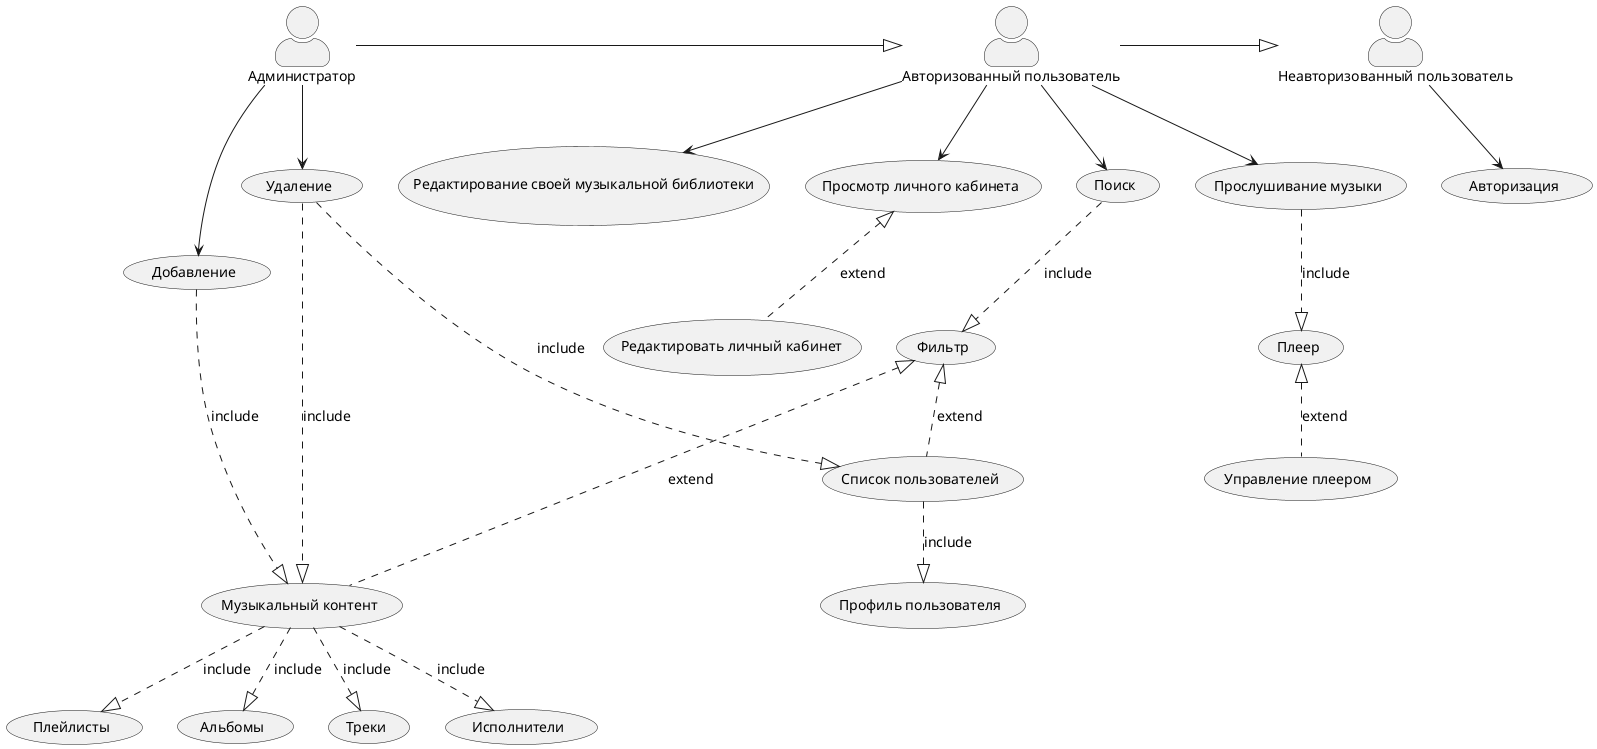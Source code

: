 @startuml
skinparam defaultFontName Times New Roman
skinparam defaultFontSize 14
skinparam actorStyle awesome
"Администратор" as Admin
"Авторизованный пользователь" as User
(Авторизация) as (authorize)
(Просмотр личного кабинета) as (check_own_profile)
(Редактировать личный кабинет) as (update_own_profile)
(Поиск) as (search)
(Прослушивание музыки) as (listen_to_music)
(Фильтр) as (filter)
(Музыкальный контент) as (music_content)
(Список пользователей) as (list_users)
(Плеер) as (music_player)
(Управление плеером) as (music_player_management)
(Добавление) as (add_content)
(Удаление) as (delete_content)
(Профиль пользователя) as userProfile
(Плейлисты) as playlist
(Альбомы) as album
(Треки) as tracks
(Исполнители) as artist
(Редактирование своей музыкальной библиотеки) as editLibrary


:Неавторизованный пользователь: --> (authorize)
:User:-|>:Неавторизованный пользователь:
:Admin:-|>:User:

:User: --> (check_own_profile)
:User: --> (listen_to_music)
:User: --> (search)
:Admin: --> (add_content)
:Admin: --> (delete_content)
(search)..|>(filter):include
(filter)<|...(music_content):extend
(filter)<|..(list_users):extend
(listen_to_music)..|>(music_player):include
(music_player)<|..(music_player_management):extend
(check_own_profile)<|..(update_own_profile):extend
(music_content)..|>(playlist):include
(music_content)..|>(album):include
(music_content)..|>(tracks):include
(music_content)..|>(artist):include
:User:-->(editLibrary)
(delete_content)...|>(music_content):include
(add_content)..|>(music_content):include
(list_users)..|>(userProfile):include
(delete_content)...|>(list_users):include
@enduml